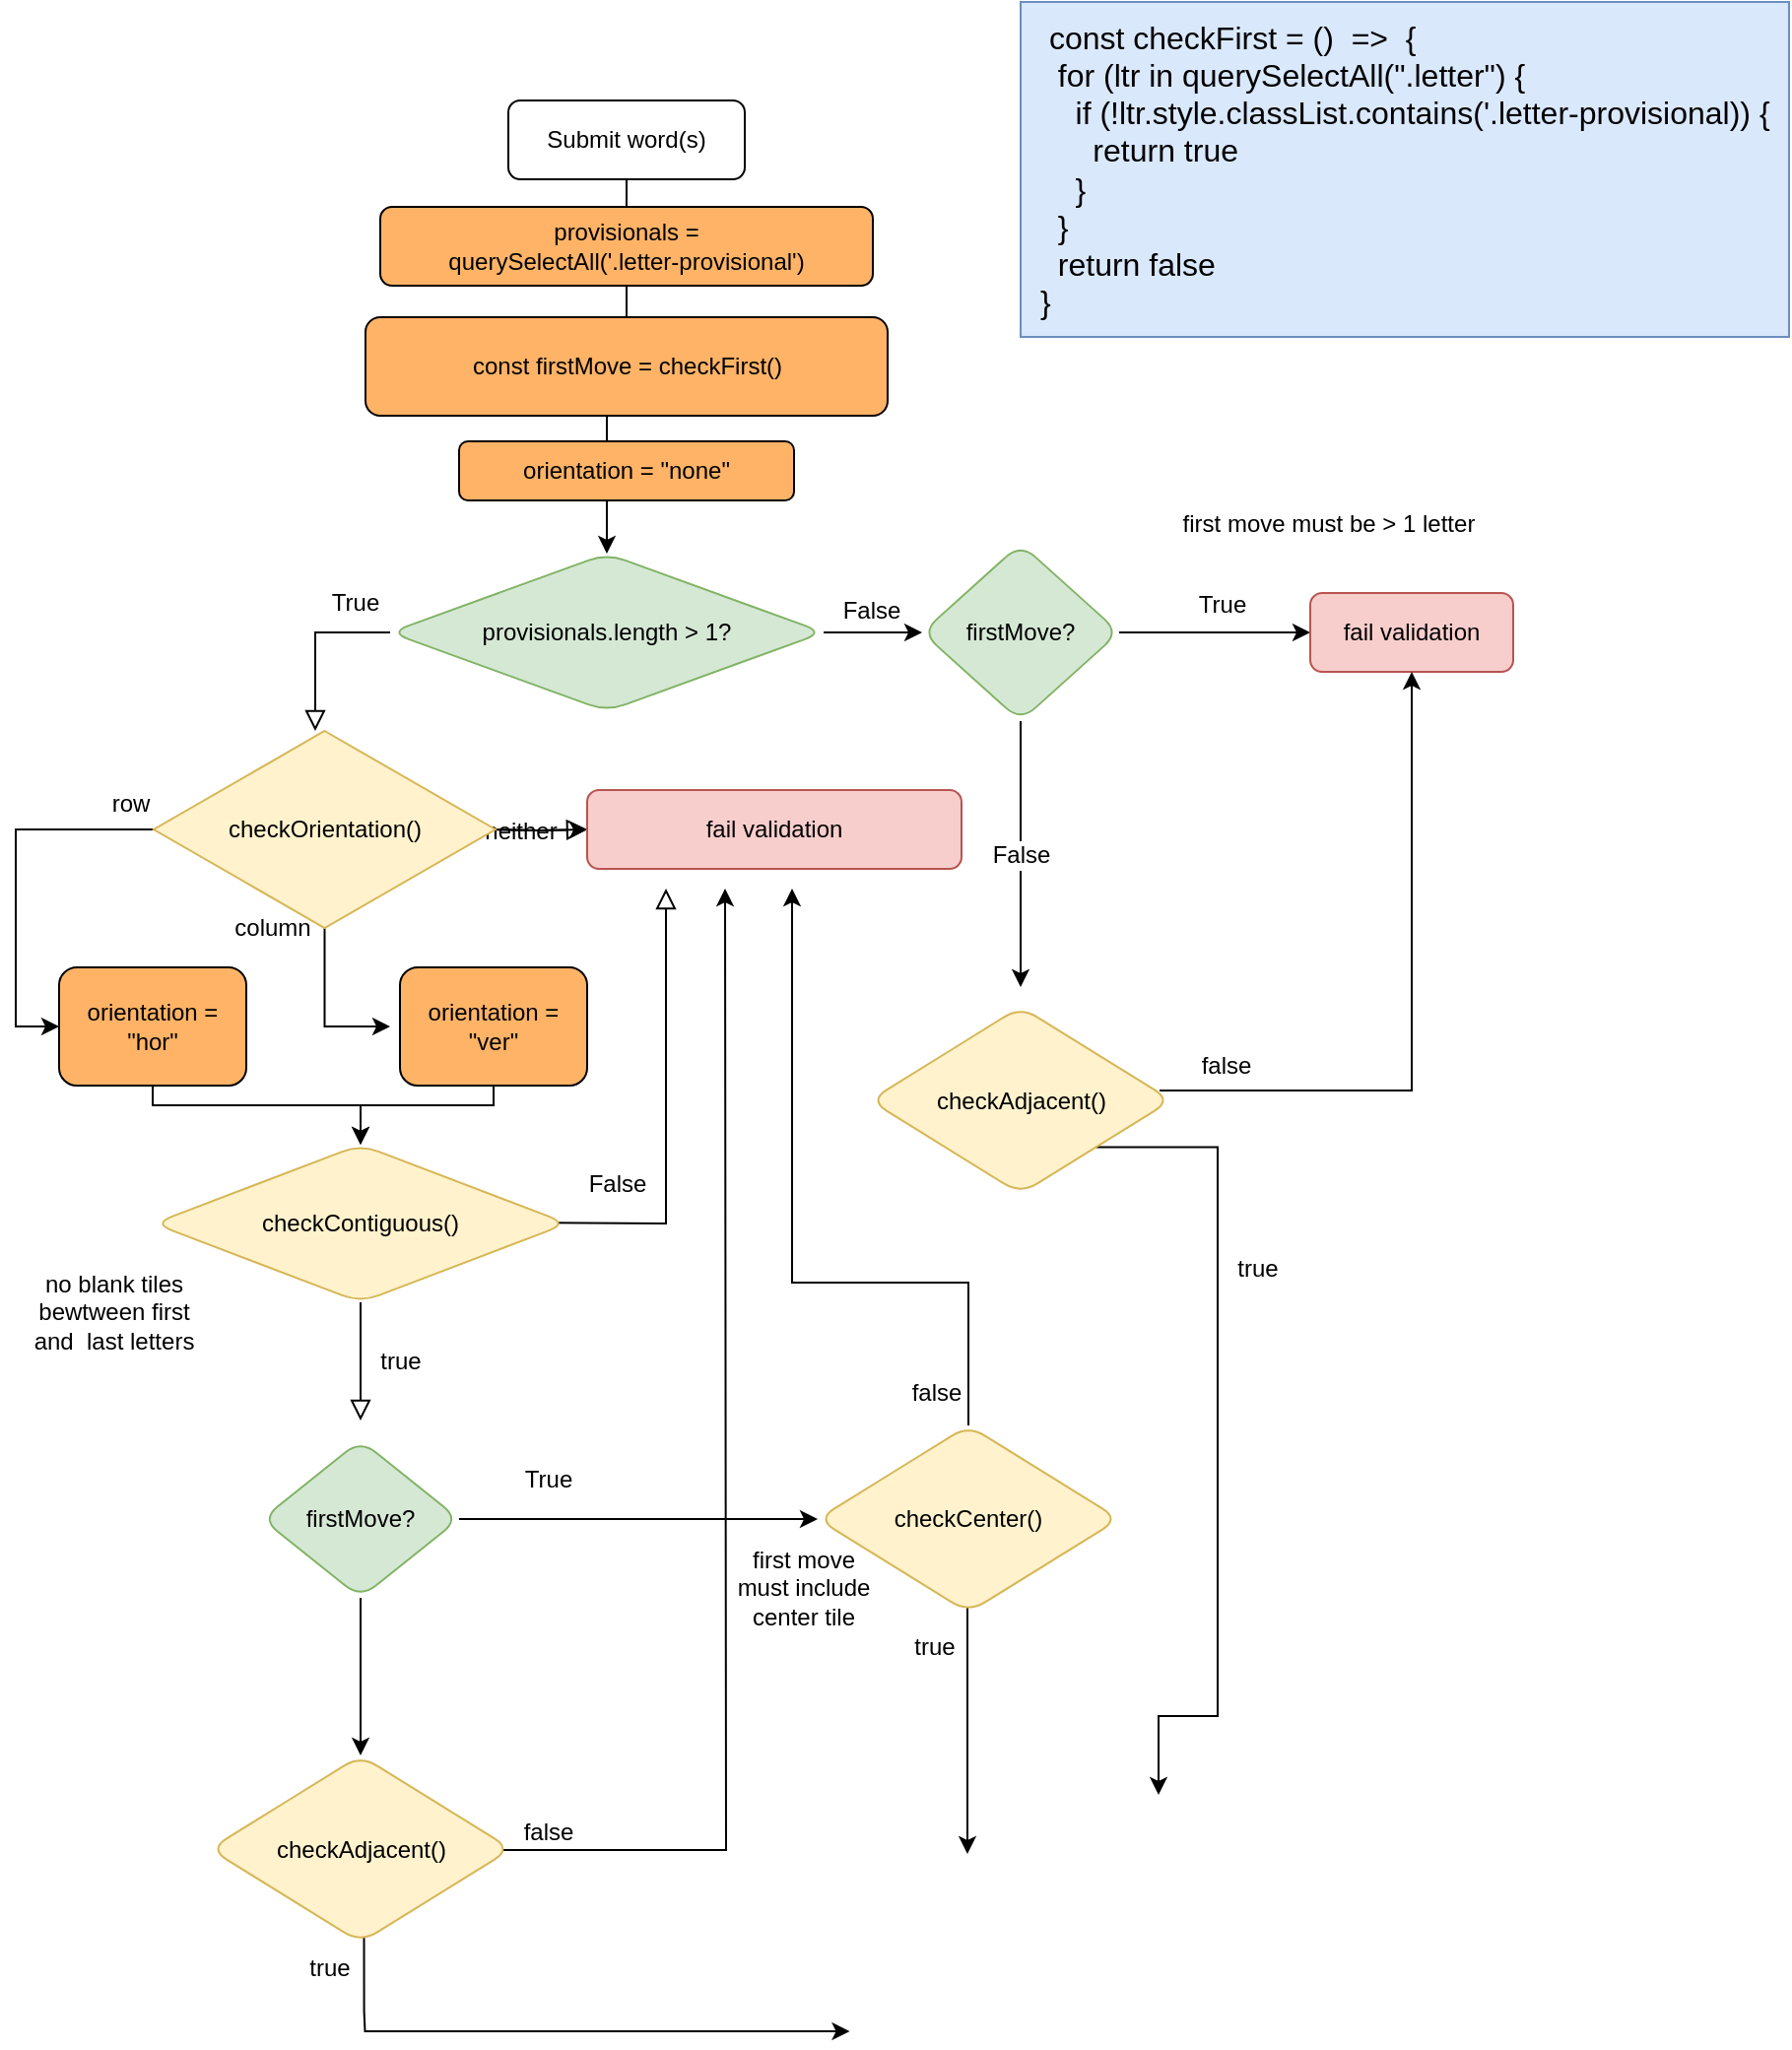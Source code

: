 <mxfile version="15.0.2" type="github">
  <diagram id="C5RBs43oDa-KdzZeNtuy" name="Page-1">
    <mxGraphModel dx="1085" dy="1868" grid="1" gridSize="10" guides="1" tooltips="1" connect="1" arrows="1" fold="1" page="1" pageScale="1" pageWidth="827" pageHeight="1169" math="0" shadow="0">
      <root>
        <mxCell id="WIyWlLk6GJQsqaUBKTNV-0" />
        <mxCell id="WIyWlLk6GJQsqaUBKTNV-1" parent="WIyWlLk6GJQsqaUBKTNV-0" />
        <mxCell id="WIyWlLk6GJQsqaUBKTNV-2" value="" style="rounded=0;html=1;jettySize=auto;orthogonalLoop=1;fontSize=12;endArrow=block;endFill=0;endSize=8;strokeWidth=1;shadow=0;labelBackgroundColor=none;edgeStyle=orthogonalEdgeStyle;startArrow=none;" parent="WIyWlLk6GJQsqaUBKTNV-1" source="cBJYaKPMgjWSNJEbzJ4k-7" target="B9vjs9ET7ZfUk91R_xlY-6" edge="1">
          <mxGeometry relative="1" as="geometry">
            <Array as="points">
              <mxPoint x="172" y="-40" />
            </Array>
            <mxPoint x="150" y="-20" as="targetPoint" />
          </mxGeometry>
        </mxCell>
        <mxCell id="cBJYaKPMgjWSNJEbzJ4k-10" value="True" style="edgeLabel;html=1;align=center;verticalAlign=middle;resizable=0;points=[];fontSize=12;" parent="WIyWlLk6GJQsqaUBKTNV-2" vertex="1" connectable="0">
          <mxGeometry x="0.287" relative="1" as="geometry">
            <mxPoint x="20" y="-34" as="offset" />
          </mxGeometry>
        </mxCell>
        <mxCell id="B9vjs9ET7ZfUk91R_xlY-32" style="edgeStyle=orthogonalEdgeStyle;rounded=0;orthogonalLoop=1;jettySize=auto;html=1;fontSize=12;" edge="1" parent="WIyWlLk6GJQsqaUBKTNV-1" source="WIyWlLk6GJQsqaUBKTNV-3" target="cBJYaKPMgjWSNJEbzJ4k-7">
          <mxGeometry relative="1" as="geometry" />
        </mxCell>
        <mxCell id="WIyWlLk6GJQsqaUBKTNV-3" value="Submit word(s)" style="rounded=1;whiteSpace=wrap;html=1;fontSize=12;glass=0;strokeWidth=1;shadow=0;" parent="WIyWlLk6GJQsqaUBKTNV-1" vertex="1">
          <mxGeometry x="270" y="-310" width="120" height="40" as="geometry" />
        </mxCell>
        <mxCell id="WIyWlLk6GJQsqaUBKTNV-4" value="true" style="rounded=0;html=1;jettySize=auto;orthogonalLoop=1;fontSize=12;endArrow=block;endFill=0;endSize=8;strokeWidth=1;shadow=0;labelBackgroundColor=none;edgeStyle=orthogonalEdgeStyle;startArrow=none;" parent="WIyWlLk6GJQsqaUBKTNV-1" source="cBJYaKPMgjWSNJEbzJ4k-3" edge="1">
          <mxGeometry y="20" relative="1" as="geometry">
            <mxPoint as="offset" />
            <mxPoint x="195" y="360" as="targetPoint" />
            <Array as="points">
              <mxPoint x="210" y="300" />
              <mxPoint x="210" y="300" />
            </Array>
          </mxGeometry>
        </mxCell>
        <mxCell id="WIyWlLk6GJQsqaUBKTNV-5" value="neither" style="edgeStyle=orthogonalEdgeStyle;rounded=0;html=1;jettySize=auto;orthogonalLoop=1;fontSize=12;endArrow=block;endFill=0;endSize=8;strokeWidth=1;shadow=0;labelBackgroundColor=none;" parent="WIyWlLk6GJQsqaUBKTNV-1" target="WIyWlLk6GJQsqaUBKTNV-7" edge="1">
          <mxGeometry y="10" relative="1" as="geometry">
            <mxPoint as="offset" />
            <mxPoint x="260" y="60" as="sourcePoint" />
          </mxGeometry>
        </mxCell>
        <mxCell id="B9vjs9ET7ZfUk91R_xlY-2" value="" style="edgeStyle=orthogonalEdgeStyle;rounded=0;orthogonalLoop=1;jettySize=auto;html=1;fontSize=12;" edge="1" parent="WIyWlLk6GJQsqaUBKTNV-1" target="WIyWlLk6GJQsqaUBKTNV-7">
          <mxGeometry relative="1" as="geometry">
            <mxPoint x="260" y="60" as="sourcePoint" />
          </mxGeometry>
        </mxCell>
        <mxCell id="WIyWlLk6GJQsqaUBKTNV-7" value="fail validation" style="rounded=1;whiteSpace=wrap;html=1;fontSize=12;glass=0;strokeWidth=1;shadow=0;fillColor=#f8cecc;strokeColor=#b85450;" parent="WIyWlLk6GJQsqaUBKTNV-1" vertex="1">
          <mxGeometry x="310" y="40" width="190" height="40" as="geometry" />
        </mxCell>
        <mxCell id="cBJYaKPMgjWSNJEbzJ4k-42" style="edgeStyle=orthogonalEdgeStyle;rounded=0;orthogonalLoop=1;jettySize=auto;html=1;fontSize=12;" parent="WIyWlLk6GJQsqaUBKTNV-1" source="cBJYaKPMgjWSNJEbzJ4k-1" edge="1" target="cBJYaKPMgjWSNJEbzJ4k-39">
          <mxGeometry relative="1" as="geometry">
            <mxPoint x="650" y="-35" as="targetPoint" />
            <Array as="points">
              <mxPoint x="650" y="-40" />
              <mxPoint x="650" y="-40" />
            </Array>
          </mxGeometry>
        </mxCell>
        <mxCell id="cBJYaKPMgjWSNJEbzJ4k-48" value="False" style="edgeStyle=orthogonalEdgeStyle;rounded=0;orthogonalLoop=1;jettySize=auto;html=1;fontSize=12;" parent="WIyWlLk6GJQsqaUBKTNV-1" source="cBJYaKPMgjWSNJEbzJ4k-1" edge="1">
          <mxGeometry relative="1" as="geometry">
            <mxPoint x="530" y="140" as="targetPoint" />
            <Array as="points">
              <mxPoint x="530" y="100" />
              <mxPoint x="530" y="100" />
            </Array>
          </mxGeometry>
        </mxCell>
        <mxCell id="cBJYaKPMgjWSNJEbzJ4k-1" value="firstMove?" style="rhombus;whiteSpace=wrap;html=1;shadow=0;fontFamily=Helvetica;fontSize=12;align=center;strokeWidth=1;fillColor=#d5e8d4;rounded=1;strokeColor=#82b366;glass=0;" parent="WIyWlLk6GJQsqaUBKTNV-1" vertex="1">
          <mxGeometry x="480" y="-85" width="100" height="90" as="geometry" />
        </mxCell>
        <mxCell id="cBJYaKPMgjWSNJEbzJ4k-13" value="True" style="edgeLabel;html=1;align=center;verticalAlign=middle;resizable=0;points=[];fontSize=12;" parent="WIyWlLk6GJQsqaUBKTNV-1" vertex="1" connectable="0">
          <mxGeometry x="632" y="-54" as="geometry" />
        </mxCell>
        <mxCell id="cBJYaKPMgjWSNJEbzJ4k-15" value="False" style="edgeStyle=orthogonalEdgeStyle;rounded=0;html=1;jettySize=auto;orthogonalLoop=1;fontSize=12;endArrow=block;endFill=0;endSize=8;strokeWidth=1;shadow=0;labelBackgroundColor=none;" parent="WIyWlLk6GJQsqaUBKTNV-1" edge="1">
          <mxGeometry x="-0.502" y="20" relative="1" as="geometry">
            <mxPoint as="offset" />
            <mxPoint x="260" y="259.5" as="sourcePoint" />
            <mxPoint x="350" y="90" as="targetPoint" />
            <Array as="points">
              <mxPoint x="270" y="260" />
              <mxPoint x="270" y="260" />
            </Array>
          </mxGeometry>
        </mxCell>
        <mxCell id="cBJYaKPMgjWSNJEbzJ4k-3" value="checkContiguous()" style="rhombus;whiteSpace=wrap;html=1;shadow=0;fontFamily=Helvetica;fontSize=12;align=center;strokeWidth=1;fillColor=#fff2cc;strokeColor=#d6b656;rounded=1;glass=0;" parent="WIyWlLk6GJQsqaUBKTNV-1" vertex="1">
          <mxGeometry x="90" y="220" width="210" height="80" as="geometry" />
        </mxCell>
        <mxCell id="cBJYaKPMgjWSNJEbzJ4k-19" value="True" style="edgeLabel;html=1;align=center;verticalAlign=middle;resizable=0;points=[];fontSize=12;" parent="WIyWlLk6GJQsqaUBKTNV-1" vertex="1" connectable="0">
          <mxGeometry x="290" y="390" as="geometry" />
        </mxCell>
        <mxCell id="B9vjs9ET7ZfUk91R_xlY-18" style="edgeStyle=orthogonalEdgeStyle;rounded=0;orthogonalLoop=1;jettySize=auto;html=1;fontSize=12;" edge="1" parent="WIyWlLk6GJQsqaUBKTNV-1" source="cBJYaKPMgjWSNJEbzJ4k-22" target="cBJYaKPMgjWSNJEbzJ4k-3">
          <mxGeometry relative="1" as="geometry">
            <mxPoint x="89.5" y="250" as="targetPoint" />
            <Array as="points">
              <mxPoint x="90" y="200" />
              <mxPoint x="195" y="200" />
            </Array>
          </mxGeometry>
        </mxCell>
        <mxCell id="cBJYaKPMgjWSNJEbzJ4k-22" value="orientation = &quot;hor&quot;" style="rounded=1;whiteSpace=wrap;html=1;fontSize=12;glass=0;strokeWidth=1;shadow=0;fillColor=#FFB366;" parent="WIyWlLk6GJQsqaUBKTNV-1" vertex="1">
          <mxGeometry x="42" y="130" width="95" height="60" as="geometry" />
        </mxCell>
        <mxCell id="cBJYaKPMgjWSNJEbzJ4k-26" value="" style="edgeStyle=orthogonalEdgeStyle;rounded=0;orthogonalLoop=1;jettySize=auto;html=1;exitX=0.5;exitY=0;exitDx=0;exitDy=0;fontSize=12;" parent="WIyWlLk6GJQsqaUBKTNV-1" source="cBJYaKPMgjWSNJEbzJ4k-27" edge="1">
          <mxGeometry relative="1" as="geometry">
            <mxPoint x="457" y="385" as="sourcePoint" />
            <mxPoint x="414" y="90" as="targetPoint" />
            <Array as="points">
              <mxPoint x="504" y="290" />
              <mxPoint x="414" y="290" />
            </Array>
          </mxGeometry>
        </mxCell>
        <mxCell id="cBJYaKPMgjWSNJEbzJ4k-31" value="false" style="edgeLabel;html=1;align=center;verticalAlign=middle;resizable=0;points=[];fontSize=12;" parent="cBJYaKPMgjWSNJEbzJ4k-26" vertex="1" connectable="0">
          <mxGeometry x="-0.686" y="-2" relative="1" as="geometry">
            <mxPoint x="-19" y="40" as="offset" />
          </mxGeometry>
        </mxCell>
        <mxCell id="cBJYaKPMgjWSNJEbzJ4k-53" style="edgeStyle=orthogonalEdgeStyle;rounded=0;orthogonalLoop=1;jettySize=auto;html=1;entryX=0;entryY=0.5;entryDx=0;entryDy=0;fontSize=12;" parent="WIyWlLk6GJQsqaUBKTNV-1" source="cBJYaKPMgjWSNJEbzJ4k-5" target="cBJYaKPMgjWSNJEbzJ4k-27" edge="1">
          <mxGeometry relative="1" as="geometry">
            <mxPoint x="330" y="410" as="targetPoint" />
          </mxGeometry>
        </mxCell>
        <mxCell id="cBJYaKPMgjWSNJEbzJ4k-54" style="edgeStyle=orthogonalEdgeStyle;rounded=0;orthogonalLoop=1;jettySize=auto;html=1;fontSize=12;entryX=0.5;entryY=0;entryDx=0;entryDy=0;" parent="WIyWlLk6GJQsqaUBKTNV-1" source="cBJYaKPMgjWSNJEbzJ4k-5" edge="1" target="B9vjs9ET7ZfUk91R_xlY-36">
          <mxGeometry relative="1" as="geometry">
            <mxPoint x="210" y="510" as="targetPoint" />
            <Array as="points" />
          </mxGeometry>
        </mxCell>
        <mxCell id="cBJYaKPMgjWSNJEbzJ4k-5" value="firstMove?" style="rhombus;whiteSpace=wrap;html=1;shadow=0;fontFamily=Helvetica;fontSize=12;align=center;strokeWidth=1;fillColor=#d5e8d4;rounded=1;strokeColor=#82b366;glass=0;" parent="WIyWlLk6GJQsqaUBKTNV-1" vertex="1">
          <mxGeometry x="145" y="370" width="100" height="80" as="geometry" />
        </mxCell>
        <mxCell id="cBJYaKPMgjWSNJEbzJ4k-36" style="edgeStyle=orthogonalEdgeStyle;rounded=0;orthogonalLoop=1;jettySize=auto;html=1;fontSize=12;" parent="WIyWlLk6GJQsqaUBKTNV-1" edge="1">
          <mxGeometry relative="1" as="geometry">
            <mxPoint x="503" y="580" as="targetPoint" />
            <Array as="points">
              <mxPoint x="503" y="560" />
            </Array>
            <mxPoint x="503" y="449.997" as="sourcePoint" />
          </mxGeometry>
        </mxCell>
        <mxCell id="cBJYaKPMgjWSNJEbzJ4k-61" value="true" style="edgeLabel;html=1;align=center;verticalAlign=middle;resizable=0;points=[];fontSize=12;" parent="cBJYaKPMgjWSNJEbzJ4k-36" vertex="1" connectable="0">
          <mxGeometry x="-0.675" y="2" relative="1" as="geometry">
            <mxPoint x="-19" y="4" as="offset" />
          </mxGeometry>
        </mxCell>
        <mxCell id="cBJYaKPMgjWSNJEbzJ4k-27" value="checkCenter()" style="rhombus;whiteSpace=wrap;html=1;rounded=1;shadow=0;strokeWidth=1;glass=0;fillColor=#fff2cc;strokeColor=#d6b656;fontSize=12;" parent="WIyWlLk6GJQsqaUBKTNV-1" vertex="1">
          <mxGeometry x="427" y="362.5" width="153" height="95" as="geometry" />
        </mxCell>
        <mxCell id="B9vjs9ET7ZfUk91R_xlY-21" style="edgeStyle=orthogonalEdgeStyle;rounded=0;orthogonalLoop=1;jettySize=auto;html=1;fontSize=12;entryX=0;entryY=0.5;entryDx=0;entryDy=0;" edge="1" parent="WIyWlLk6GJQsqaUBKTNV-1" source="cBJYaKPMgjWSNJEbzJ4k-7" target="cBJYaKPMgjWSNJEbzJ4k-1">
          <mxGeometry relative="1" as="geometry">
            <mxPoint x="470" y="-40" as="targetPoint" />
          </mxGeometry>
        </mxCell>
        <mxCell id="B9vjs9ET7ZfUk91R_xlY-34" value="False" style="edgeLabel;html=1;align=center;verticalAlign=middle;resizable=0;points=[];fontSize=12;" vertex="1" connectable="0" parent="B9vjs9ET7ZfUk91R_xlY-21">
          <mxGeometry x="-0.07" y="1" relative="1" as="geometry">
            <mxPoint y="-10" as="offset" />
          </mxGeometry>
        </mxCell>
        <mxCell id="cBJYaKPMgjWSNJEbzJ4k-7" value="provisionals.length &amp;gt; 1?" style="rhombus;whiteSpace=wrap;html=1;shadow=0;fontFamily=Helvetica;fontSize=12;align=center;strokeWidth=1;rounded=1;strokeColor=#82b366;fillColor=#d5e8d4;glass=0;" parent="WIyWlLk6GJQsqaUBKTNV-1" vertex="1">
          <mxGeometry x="210" y="-80" width="220" height="80" as="geometry" />
        </mxCell>
        <mxCell id="cBJYaKPMgjWSNJEbzJ4k-55" style="edgeStyle=orthogonalEdgeStyle;rounded=0;orthogonalLoop=1;jettySize=auto;html=1;fontSize=12;" parent="WIyWlLk6GJQsqaUBKTNV-1" edge="1">
          <mxGeometry relative="1" as="geometry">
            <mxPoint x="443.25" y="670" as="targetPoint" />
            <Array as="points">
              <mxPoint x="197.25" y="660" />
              <mxPoint x="197.25" y="660" />
            </Array>
            <mxPoint x="196.75" y="620" as="sourcePoint" />
          </mxGeometry>
        </mxCell>
        <mxCell id="cBJYaKPMgjWSNJEbzJ4k-56" value="true" style="edgeLabel;html=1;align=center;verticalAlign=middle;resizable=0;points=[];fontSize=12;" parent="cBJYaKPMgjWSNJEbzJ4k-55" vertex="1" connectable="0">
          <mxGeometry x="-0.653" y="2" relative="1" as="geometry">
            <mxPoint x="-20" y="-30" as="offset" />
          </mxGeometry>
        </mxCell>
        <mxCell id="cBJYaKPMgjWSNJEbzJ4k-57" value="" style="edgeStyle=orthogonalEdgeStyle;rounded=0;orthogonalLoop=1;jettySize=auto;html=1;fontSize=12;exitX=0.962;exitY=0.505;exitDx=0;exitDy=0;exitPerimeter=0;" parent="WIyWlLk6GJQsqaUBKTNV-1" source="B9vjs9ET7ZfUk91R_xlY-36" edge="1">
          <mxGeometry relative="1" as="geometry">
            <mxPoint x="380" y="90" as="targetPoint" />
            <mxPoint x="300" y="580" as="sourcePoint" />
          </mxGeometry>
        </mxCell>
        <mxCell id="cBJYaKPMgjWSNJEbzJ4k-60" value="false" style="edgeLabel;html=1;align=center;verticalAlign=middle;resizable=0;points=[];fontSize=12;" parent="cBJYaKPMgjWSNJEbzJ4k-57" vertex="1" connectable="0">
          <mxGeometry x="-0.889" y="-1" relative="1" as="geometry">
            <mxPoint x="-9" y="-10" as="offset" />
          </mxGeometry>
        </mxCell>
        <mxCell id="cBJYaKPMgjWSNJEbzJ4k-39" value="fail validation" style="rounded=1;whiteSpace=wrap;html=1;fontSize=12;glass=0;strokeWidth=1;shadow=0;fillColor=#f8cecc;strokeColor=#b85450;" parent="WIyWlLk6GJQsqaUBKTNV-1" vertex="1">
          <mxGeometry x="677" y="-60" width="103" height="40" as="geometry" />
        </mxCell>
        <mxCell id="cBJYaKPMgjWSNJEbzJ4k-43" value="orientation = &quot;none&quot;" style="rounded=1;whiteSpace=wrap;html=1;fontSize=12;glass=0;strokeWidth=1;shadow=0;fillColor=#FFB366;" parent="WIyWlLk6GJQsqaUBKTNV-1" vertex="1">
          <mxGeometry x="245" y="-137" width="170" height="30" as="geometry" />
        </mxCell>
        <mxCell id="cBJYaKPMgjWSNJEbzJ4k-45" value="const firstMove = checkFirst()" style="rounded=1;whiteSpace=wrap;html=1;fontSize=12;glass=0;strokeWidth=1;shadow=0;fillColor=#FFB366;" parent="WIyWlLk6GJQsqaUBKTNV-1" vertex="1">
          <mxGeometry x="197.5" y="-200" width="265" height="50" as="geometry" />
        </mxCell>
        <mxCell id="cBJYaKPMgjWSNJEbzJ4k-49" style="edgeStyle=orthogonalEdgeStyle;rounded=0;orthogonalLoop=1;jettySize=auto;html=1;exitX=0.961;exitY=0.447;exitDx=0;exitDy=0;exitPerimeter=0;fontSize=12;" parent="WIyWlLk6GJQsqaUBKTNV-1" source="cBJYaKPMgjWSNJEbzJ4k-47" edge="1" target="cBJYaKPMgjWSNJEbzJ4k-39">
          <mxGeometry relative="1" as="geometry">
            <mxPoint x="750" y="10" as="targetPoint" />
          </mxGeometry>
        </mxCell>
        <mxCell id="cBJYaKPMgjWSNJEbzJ4k-50" value="false" style="edgeLabel;html=1;align=center;verticalAlign=middle;resizable=0;points=[];fontSize=12;" parent="cBJYaKPMgjWSNJEbzJ4k-49" vertex="1" connectable="0">
          <mxGeometry x="-0.81" y="1" relative="1" as="geometry">
            <mxPoint x="1" y="-12" as="offset" />
          </mxGeometry>
        </mxCell>
        <mxCell id="cBJYaKPMgjWSNJEbzJ4k-51" value="true" style="edgeStyle=orthogonalEdgeStyle;rounded=0;orthogonalLoop=1;jettySize=auto;html=1;exitX=1;exitY=1;exitDx=0;exitDy=0;fontSize=12;" parent="WIyWlLk6GJQsqaUBKTNV-1" source="cBJYaKPMgjWSNJEbzJ4k-47" edge="1">
          <mxGeometry x="-0.412" y="20" relative="1" as="geometry">
            <mxPoint x="600" y="550" as="targetPoint" />
            <mxPoint x="530" y="270" as="sourcePoint" />
            <Array as="points">
              <mxPoint x="630" y="221" />
              <mxPoint x="630" y="510" />
              <mxPoint x="600" y="510" />
            </Array>
            <mxPoint as="offset" />
          </mxGeometry>
        </mxCell>
        <mxCell id="cBJYaKPMgjWSNJEbzJ4k-47" value="checkAdjacent()" style="rhombus;whiteSpace=wrap;html=1;rounded=1;shadow=0;strokeWidth=1;glass=0;strokeColor=#d6b656;fillColor=#fff2cc;fontSize=12;" parent="WIyWlLk6GJQsqaUBKTNV-1" vertex="1">
          <mxGeometry x="453.5" y="150" width="153" height="95" as="geometry" />
        </mxCell>
        <mxCell id="B9vjs9ET7ZfUk91R_xlY-9" style="edgeStyle=orthogonalEdgeStyle;rounded=0;orthogonalLoop=1;jettySize=auto;html=1;entryX=0;entryY=0.5;entryDx=0;entryDy=0;fontSize=12;" edge="1" parent="WIyWlLk6GJQsqaUBKTNV-1" source="B9vjs9ET7ZfUk91R_xlY-6" target="cBJYaKPMgjWSNJEbzJ4k-22">
          <mxGeometry relative="1" as="geometry">
            <mxPoint x="50" y="160" as="targetPoint" />
            <Array as="points">
              <mxPoint x="20" y="60" />
              <mxPoint x="20" y="160" />
            </Array>
          </mxGeometry>
        </mxCell>
        <mxCell id="B9vjs9ET7ZfUk91R_xlY-15" value="row" style="edgeLabel;html=1;align=center;verticalAlign=middle;resizable=0;points=[];fontSize=12;" vertex="1" connectable="0" parent="B9vjs9ET7ZfUk91R_xlY-9">
          <mxGeometry x="-0.484" y="-1" relative="1" as="geometry">
            <mxPoint x="37" y="-12" as="offset" />
          </mxGeometry>
        </mxCell>
        <mxCell id="B9vjs9ET7ZfUk91R_xlY-12" style="edgeStyle=orthogonalEdgeStyle;rounded=0;orthogonalLoop=1;jettySize=auto;html=1;fontSize=12;" edge="1" parent="WIyWlLk6GJQsqaUBKTNV-1" source="B9vjs9ET7ZfUk91R_xlY-6">
          <mxGeometry relative="1" as="geometry">
            <mxPoint x="210" y="160" as="targetPoint" />
            <Array as="points">
              <mxPoint x="177" y="160" />
              <mxPoint x="200" y="160" />
            </Array>
          </mxGeometry>
        </mxCell>
        <mxCell id="B9vjs9ET7ZfUk91R_xlY-16" value="column" style="edgeLabel;html=1;align=center;verticalAlign=middle;resizable=0;points=[];fontSize=12;" vertex="1" connectable="0" parent="B9vjs9ET7ZfUk91R_xlY-12">
          <mxGeometry x="-0.651" y="-1" relative="1" as="geometry">
            <mxPoint x="-26" y="-15" as="offset" />
          </mxGeometry>
        </mxCell>
        <mxCell id="B9vjs9ET7ZfUk91R_xlY-6" value="checkOrientation()" style="strokeWidth=1;html=1;shape=mxgraph.flowchart.decision;whiteSpace=wrap;rounded=1;shadow=0;strokeColor=#d6b656;fillColor=#fff2cc;glass=0;fontSize=12;" vertex="1" parent="WIyWlLk6GJQsqaUBKTNV-1">
          <mxGeometry x="90" y="10" width="173.5" height="100" as="geometry" />
        </mxCell>
        <mxCell id="B9vjs9ET7ZfUk91R_xlY-19" style="edgeStyle=orthogonalEdgeStyle;rounded=0;orthogonalLoop=1;jettySize=auto;html=1;fontSize=12;" edge="1" parent="WIyWlLk6GJQsqaUBKTNV-1" source="B9vjs9ET7ZfUk91R_xlY-8" target="cBJYaKPMgjWSNJEbzJ4k-3">
          <mxGeometry relative="1" as="geometry">
            <Array as="points">
              <mxPoint x="263" y="200" />
              <mxPoint x="195" y="200" />
            </Array>
          </mxGeometry>
        </mxCell>
        <mxCell id="B9vjs9ET7ZfUk91R_xlY-8" value="orientation = &quot;ver&quot;" style="rounded=1;whiteSpace=wrap;html=1;fontSize=12;glass=0;strokeWidth=1;shadow=0;fillColor=#FFB366;" vertex="1" parent="WIyWlLk6GJQsqaUBKTNV-1">
          <mxGeometry x="215" y="130" width="95" height="60" as="geometry" />
        </mxCell>
        <mxCell id="B9vjs9ET7ZfUk91R_xlY-23" value="no blank tiles bewtween first and&amp;nbsp; last letters" style="text;html=1;strokeColor=none;fillColor=none;align=center;verticalAlign=middle;whiteSpace=wrap;rounded=0;fontSize=12;" vertex="1" parent="WIyWlLk6GJQsqaUBKTNV-1">
          <mxGeometry x="20" y="280" width="100" height="50" as="geometry" />
        </mxCell>
        <mxCell id="B9vjs9ET7ZfUk91R_xlY-25" value="first move &lt;br style=&quot;font-size: 12px;&quot;&gt;must include &lt;br style=&quot;font-size: 12px;&quot;&gt;center tile" style="text;html=1;strokeColor=none;fillColor=none;align=center;verticalAlign=middle;whiteSpace=wrap;rounded=0;fontSize=12;" vertex="1" parent="WIyWlLk6GJQsqaUBKTNV-1">
          <mxGeometry x="370" y="420" width="100" height="50" as="geometry" />
        </mxCell>
        <mxCell id="B9vjs9ET7ZfUk91R_xlY-28" value="provisionals = &lt;br style=&quot;font-size: 12px;&quot;&gt;querySelectAll(&#39;.letter-provisional&#39;)" style="rounded=1;whiteSpace=wrap;html=1;fontSize=12;glass=0;strokeWidth=1;shadow=0;fillColor=#FFB366;" vertex="1" parent="WIyWlLk6GJQsqaUBKTNV-1">
          <mxGeometry x="205" y="-256" width="250" height="40" as="geometry" />
        </mxCell>
        <mxCell id="B9vjs9ET7ZfUk91R_xlY-31" value="&lt;font style=&quot;font-size: 16px&quot;&gt;&amp;nbsp;const checkFirst = ()&amp;nbsp; =&amp;gt;&amp;nbsp; {&lt;br&gt;&amp;nbsp; for (ltr in querySelectAll(&quot;.letter&quot;) {&lt;br&gt;&amp;nbsp; &amp;nbsp; if (!ltr.style.classList.contains(&#39;.letter-provisional)) {&amp;nbsp;&lt;br&gt;&lt;span&gt;&amp;nbsp; &amp;nbsp; &amp;nbsp; return true&lt;br&gt;&lt;/span&gt;&lt;span&gt;&amp;nbsp; &amp;nbsp; }&lt;br&gt;&lt;/span&gt;&lt;span&gt;&amp;nbsp; }&lt;br&gt;&lt;/span&gt;&lt;span&gt;&amp;nbsp; return false&lt;/span&gt;&lt;span&gt;&lt;br&gt;&lt;/span&gt;&lt;/font&gt;&lt;font style=&quot;font-size: 16px&quot;&gt;}&lt;br&gt;&lt;/font&gt;" style="rounded=0;whiteSpace=wrap;html=1;fillColor=#dae8fc;strokeColor=#6c8ebf;align=left;fontSize=12;perimeterSpacing=6;spacingLeft=8;" vertex="1" parent="WIyWlLk6GJQsqaUBKTNV-1">
          <mxGeometry x="530" y="-360" width="390" height="170" as="geometry" />
        </mxCell>
        <mxCell id="B9vjs9ET7ZfUk91R_xlY-36" value="checkAdjacent()" style="rhombus;whiteSpace=wrap;html=1;rounded=1;shadow=0;strokeWidth=1;glass=0;strokeColor=#d6b656;fillColor=#fff2cc;fontSize=12;" vertex="1" parent="WIyWlLk6GJQsqaUBKTNV-1">
          <mxGeometry x="118.5" y="530" width="153" height="95" as="geometry" />
        </mxCell>
        <mxCell id="B9vjs9ET7ZfUk91R_xlY-38" value="first move must be &amp;gt; 1 letter" style="text;html=1;strokeColor=none;fillColor=none;align=center;verticalAlign=middle;whiteSpace=wrap;rounded=0;fontSize=12;" vertex="1" parent="WIyWlLk6GJQsqaUBKTNV-1">
          <mxGeometry x="570" y="-120" width="233" height="50" as="geometry" />
        </mxCell>
      </root>
    </mxGraphModel>
  </diagram>
</mxfile>
